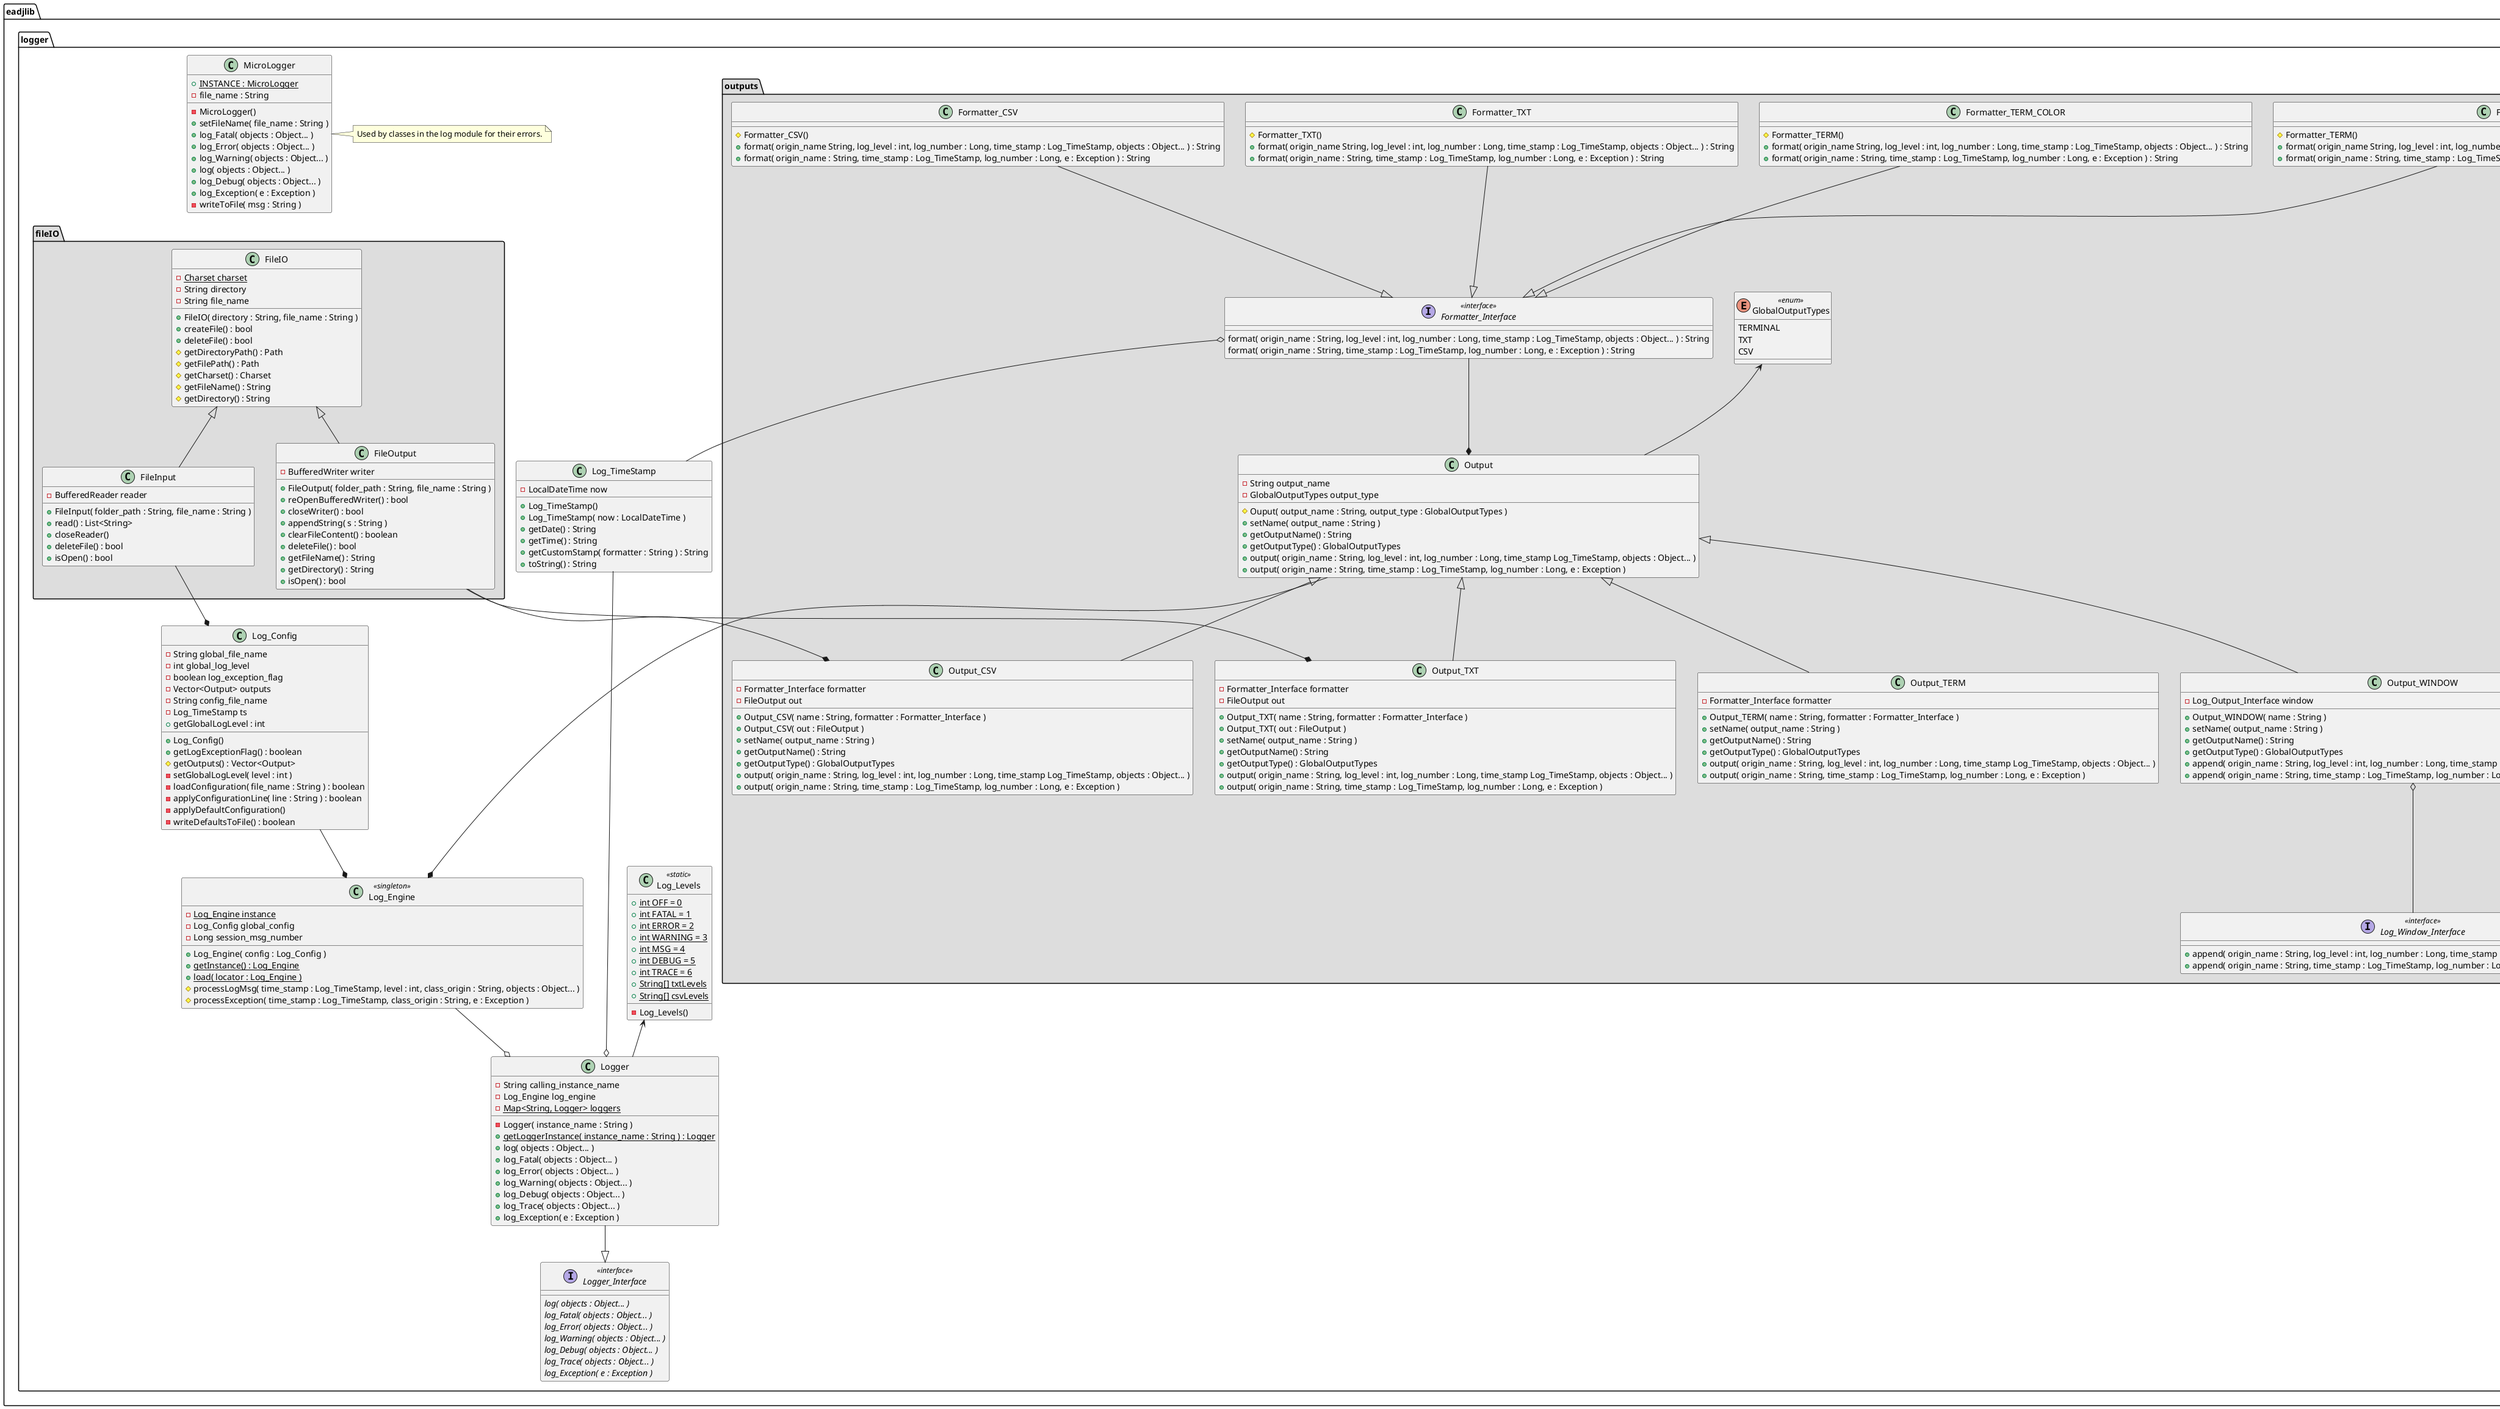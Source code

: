 @startuml

package "eadjlib.logger" #FFFFFF {
	Logger --|> Logger_Interface
	Log_Levels <-- Logger
	Log_TimeStamp --o Logger
	Log_Engine --o Logger
	Log_Config --* Log_Engine
	
	interface Logger_Interface <<interface>> {
		{abstract} log( objects : Object... )
		{abstract} log_Fatal( objects : Object... )
		{abstract} log_Error( objects : Object... )
		{abstract} log_Warning( objects : Object... )
		{abstract} log_Debug( objects : Object... )
		{abstract} log_Trace( objects : Object... )
		{abstract} log_Exception( e : Exception )
	}

	class Logger {
		-String calling_instance_name
		-Log_Engine log_engine
		-{static} Map<String, Logger> loggers
		-Logger( instance_name : String )
		+{static} getLoggerInstance( instance_name : String ) : Logger
		+log( objects : Object... )
		+log_Fatal( objects : Object... )
		+log_Error( objects : Object... )
		+log_Warning( objects : Object... )
		+log_Debug( objects : Object... )
		+log_Trace( objects : Object... )
		+log_Exception( e : Exception )
	}

	class Log_Engine <<singleton>> {
		-{static} Log_Engine instance
		-Log_Config global_config
		-Long session_msg_number
		+Log_Engine( config : Log_Config )
		+{static} getInstance() : Log_Engine
		+{static} load( locator : Log_Engine )
		#processLogMsg( time_stamp : Log_TimeStamp, level : int, class_origin : String, objects : Object... )
		#processException( time_stamp : Log_TimeStamp, class_origin : String, e : Exception )
	}

	class Log_Config {
		-String global_file_name
		-int global_log_level
		-boolean log_exception_flag
		-Vector<Output> outputs
		-String config_file_name
		-Log_TimeStamp ts
		+Log_Config()
		+getGlobalLogLevel : int
		+getLogExceptionFlag() : boolean
		#getOutputs() : Vector<Output>
		-setGlobalLogLevel( level : int )
		-loadConfiguration( file_name : String ) : boolean
		-applyConfigurationLine( line : String ) : boolean
		-applyDefaultConfiguration()
		-writeDefaultsToFile() : boolean
	}

	class Log_Levels <<static>> {
		-Log_Levels()
		+{static} int OFF = 0
		+{static} int FATAL = 1
		+{static} int ERROR = 2
		+{static} int WARNING = 3
		+{static} int MSG = 4
		+{static} int DEBUG = 5
		+{static} int TRACE = 6
		+{static} String[] txtLevels
		+{static} String[] csvLevels
	}

	class Log_TimeStamp {
		-LocalDateTime now
		+Log_TimeStamp()
		+Log_TimeStamp( now : LocalDateTime )
		+getDate() : String
		+getTime() : String
		+getCustomStamp( formatter : String ) : String
		+toString() : String
	}

	package "eadjlib.logger.outputs" #DDDDDD {
		interface Formatter_Interface <<interface>> {
			format( origin_name : String, log_level : int, log_number : Long, time_stamp : Log_TimeStamp, objects : Object... ) : String
			format( origin_name : String, time_stamp : Log_TimeStamp, log_number : Long, e : Exception ) : String
		}

		interface Log_Window_Interface <<interface>> {
            +append( origin_name : String, log_level : int, log_number : Long, time_stamp Log_TimeStamp, objects : Object... )
            +append( origin_name : String, time_stamp : Log_TimeStamp, log_number : Long, e : Exception )
		}

		class Formatter_TERM {
			#Formatter_TERM()
			+format( origin_name String, log_level : int, log_number : Long, time_stamp : Log_TimeStamp, objects : Object... ) : String
			+format( origin_name : String, time_stamp : Log_TimeStamp, log_number : Long, e : Exception ) : String
		}

		class Formatter_TERM_COLOR {
			#Formatter_TERM()
			+format( origin_name String, log_level : int, log_number : Long, time_stamp : Log_TimeStamp, objects : Object... ) : String
			+format( origin_name : String, time_stamp : Log_TimeStamp, log_number : Long, e : Exception ) : String
		}

		class Formatter_TXT {
			#Formatter_TXT()
			+format( origin_name String, log_level : int, log_number : Long, time_stamp : Log_TimeStamp, objects : Object... ) : String
			+format( origin_name : String, time_stamp : Log_TimeStamp, log_number : Long, e : Exception ) : String
		}

		class Formatter_CSV {
			#Formatter_CSV()
			+format( origin_name String, log_level : int, log_number : Long, time_stamp : Log_TimeStamp, objects : Object... ) : String
			+format( origin_name : String, time_stamp : Log_TimeStamp, log_number : Long, e : Exception ) : String
		}

		class Output {
			-String output_name
			-GlobalOutputTypes output_type
			#Ouput( output_name : String, output_type : GlobalOutputTypes )
			+setName( output_name : String )
			+getOutputName() : String
			+getOutputType() : GlobalOutputTypes
			+output( origin_name : String, log_level : int, log_number : Long, time_stamp Log_TimeStamp, objects : Object... )
			+output( origin_name : String, time_stamp : Log_TimeStamp, log_number : Long, e : Exception )
		}

		class Output_TERM {
			-Formatter_Interface formatter
			+Output_TERM( name : String, formatter : Formatter_Interface )
			+setName( output_name : String )
			+getOutputName() : String
			+getOutputType() : GlobalOutputTypes
			+output( origin_name : String, log_level : int, log_number : Long, time_stamp Log_TimeStamp, objects : Object... )
			+output( origin_name : String, time_stamp : Log_TimeStamp, log_number : Long, e : Exception )
		}

		class Output_TXT {
			-Formatter_Interface formatter
			-FileOutput out
			+Output_TXT( name : String, formatter : Formatter_Interface )
			+Output_TXT( out : FileOutput )
			+setName( output_name : String )
			+getOutputName() : String
			+getOutputType() : GlobalOutputTypes
			+output( origin_name : String, log_level : int, log_number : Long, time_stamp Log_TimeStamp, objects : Object... )
			+output( origin_name : String, time_stamp : Log_TimeStamp, log_number : Long, e : Exception )
		}

		class Output_CSV {
			-Formatter_Interface formatter
			-FileOutput out
			+Output_CSV( name : String, formatter : Formatter_Interface )
			+Output_CSV( out : FileOutput )
			+setName( output_name : String )
			+getOutputName() : String
			+getOutputType() : GlobalOutputTypes
			+output( origin_name : String, log_level : int, log_number : Long, time_stamp Log_TimeStamp, objects : Object... )
			+output( origin_name : String, time_stamp : Log_TimeStamp, log_number : Long, e : Exception )
		}

		class Output_WINDOW {
		    -Log_Output_Interface window
			+Output_WINDOW( name : String )
			+setName( output_name : String )
			+getOutputName() : String
			+getOutputType() : GlobalOutputTypes
			+append( origin_name : String, log_level : int, log_number : Long, time_stamp Log_TimeStamp, objects : Object... )
			+append( origin_name : String, time_stamp : Log_TimeStamp, log_number : Long, e : Exception )
		}

		enum GlobalOutputTypes <<enum>> {
			TERMINAL
			TXT
			CSV
		}

		Formatter_TERM --|> Formatter_Interface
		Formatter_TERM_COLOR --|> Formatter_Interface
		Formatter_TXT --|> Formatter_Interface
		Formatter_CSV --|> Formatter_Interface

		Formatter_Interface o-- Log_TimeStamp
		GlobalOutputTypes <-- Output
		Output --* Log_Engine

		Output <|-- Output_TERM
		Output <|-- Output_TXT
		Output <|-- Output_CSV
		Output <|-- Output_WINDOW

        Output_WINDOW o-- Log_Window_Interface
		Output *-up- Formatter_Interface
	}
	
	package "eadjlib.logger.fileIO" #DDDDDD {
		class FileIO {
			-{static} Charset charset
			-String directory
			-String file_name
			+FileIO( directory : String, file_name : String )
			+createFile() : bool
			+deleteFile() : bool
			#getDirectoryPath() : Path
			#getFilePath() : Path
			#getCharset() : Charset
			#getFileName() : String
			#getDirectory() : String
		}
		
		class FileInput {
			-BufferedReader reader
			+FileInput( folder_path : String, file_name : String )
			+read() : List<String>
			+closeReader()
			+deleteFile() : bool
			+isOpen() : bool
		}
		
		class FileOutput {
			-BufferedWriter writer
			+FileOutput( folder_path : String, file_name : String )
			+reOpenBufferedWriter() : bool
			+closeWriter() : bool
			+appendString( s : String )
			+clearFileContent() : boolean
			+deleteFile() : bool
			+getFileName() : String
			+getDirectory() : String
			+isOpen() : bool
		}
		
		FileIO <|-- FileOutput
		FileIO <|-- FileInput
	}
	
	FileOutput --* Output_TXT
	FileOutput --* Output_CSV
	FileInput --* Log_Config
	
	class MicroLogger { 
		-MicroLogger()
		+setFileName( file_name : String )
		+log_Fatal( objects : Object... )
		+log_Error( objects : Object... )
		+log_Warning( objects : Object... )
		+log( objects : Object... )
		+log_Debug( objects : Object... )
		+log_Exception( e : Exception )
		-writeToFile( msg : String )
		+{static} INSTANCE : MicroLogger
		-file_name : String
	}
	note right: Used by classes in the log module for their errors.
}

@enduml
